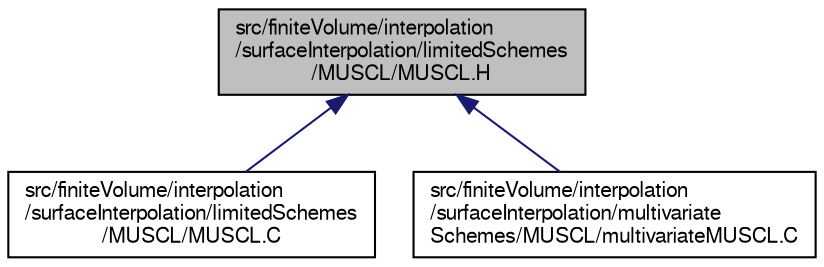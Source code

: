 digraph "src/finiteVolume/interpolation/surfaceInterpolation/limitedSchemes/MUSCL/MUSCL.H"
{
  bgcolor="transparent";
  edge [fontname="FreeSans",fontsize="10",labelfontname="FreeSans",labelfontsize="10"];
  node [fontname="FreeSans",fontsize="10",shape=record];
  Node46 [label="src/finiteVolume/interpolation\l/surfaceInterpolation/limitedSchemes\l/MUSCL/MUSCL.H",height=0.2,width=0.4,color="black", fillcolor="grey75", style="filled", fontcolor="black"];
  Node46 -> Node47 [dir="back",color="midnightblue",fontsize="10",style="solid",fontname="FreeSans"];
  Node47 [label="src/finiteVolume/interpolation\l/surfaceInterpolation/limitedSchemes\l/MUSCL/MUSCL.C",height=0.2,width=0.4,color="black",URL="$a03974.html"];
  Node46 -> Node48 [dir="back",color="midnightblue",fontsize="10",style="solid",fontname="FreeSans"];
  Node48 [label="src/finiteVolume/interpolation\l/surfaceInterpolation/multivariate\lSchemes/MUSCL/multivariateMUSCL.C",height=0.2,width=0.4,color="black",URL="$a04088.html"];
}
